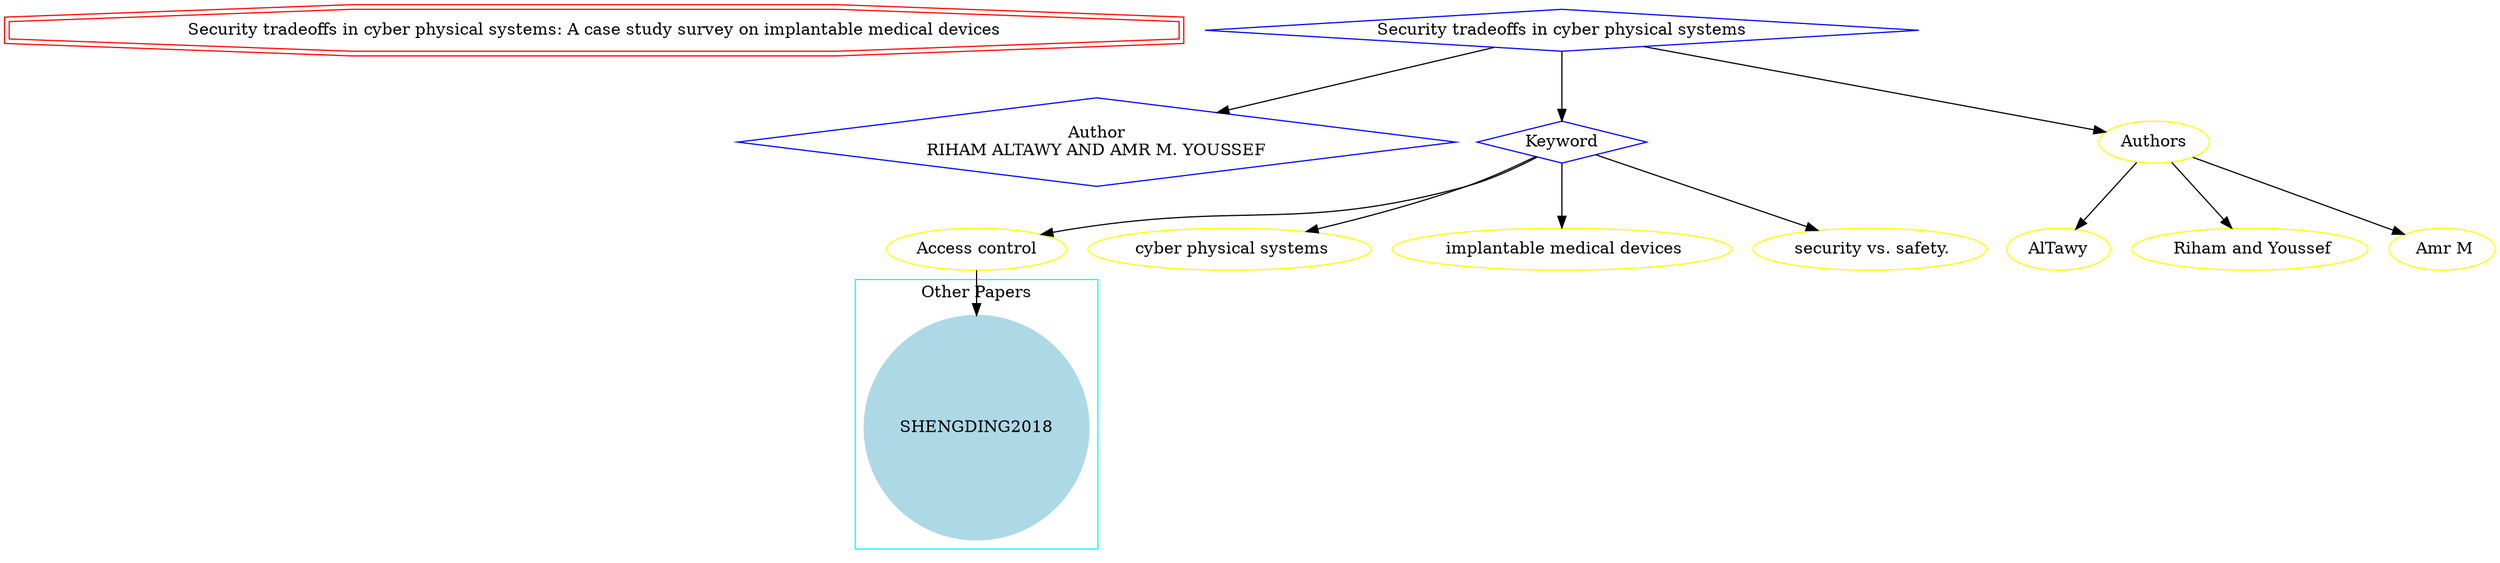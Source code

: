 strict digraph mind_map52 {
	node [color=red shape=doubleoctagon]
	"Security tradeoffs in cyber physical systems: A case study survey on implantable medical devices"
	node [color=blue shape=diamond]
	"Author
RIHAM ALTAWY AND AMR M. YOUSSEF"
	Keyword
	"Security tradeoffs in cyber physical systems":" A case study survey on implantable medical devices" -> "Author
RIHAM ALTAWY AND AMR M. YOUSSEF"
	"Security tradeoffs in cyber physical systems":" A case study survey on implantable medical devices" -> Keyword
	node [color=yellow shape=ellipse]
	"Access control"
	Keyword -> "Access control"
	" cyber physical systems"
	Keyword -> " cyber physical systems"
	" implantable medical devices"
	Keyword -> " implantable medical devices"
	" security vs. safety."
	Keyword -> " security vs. safety."
	subgraph cluster_0 {
		node [style=filled]
		node [color=lightblue shape=circle]
		label="Other Papers"
		color=cyan
		SHENGDING2018
	}
	"Access control" -> SHENGDING2018
	"Security tradeoffs in cyber physical systems":" A case study survey on implantable medical devices" -> Authors
	Authors -> AlTawy
	Authors -> " Riham and Youssef"
	Authors -> " Amr M"
}
